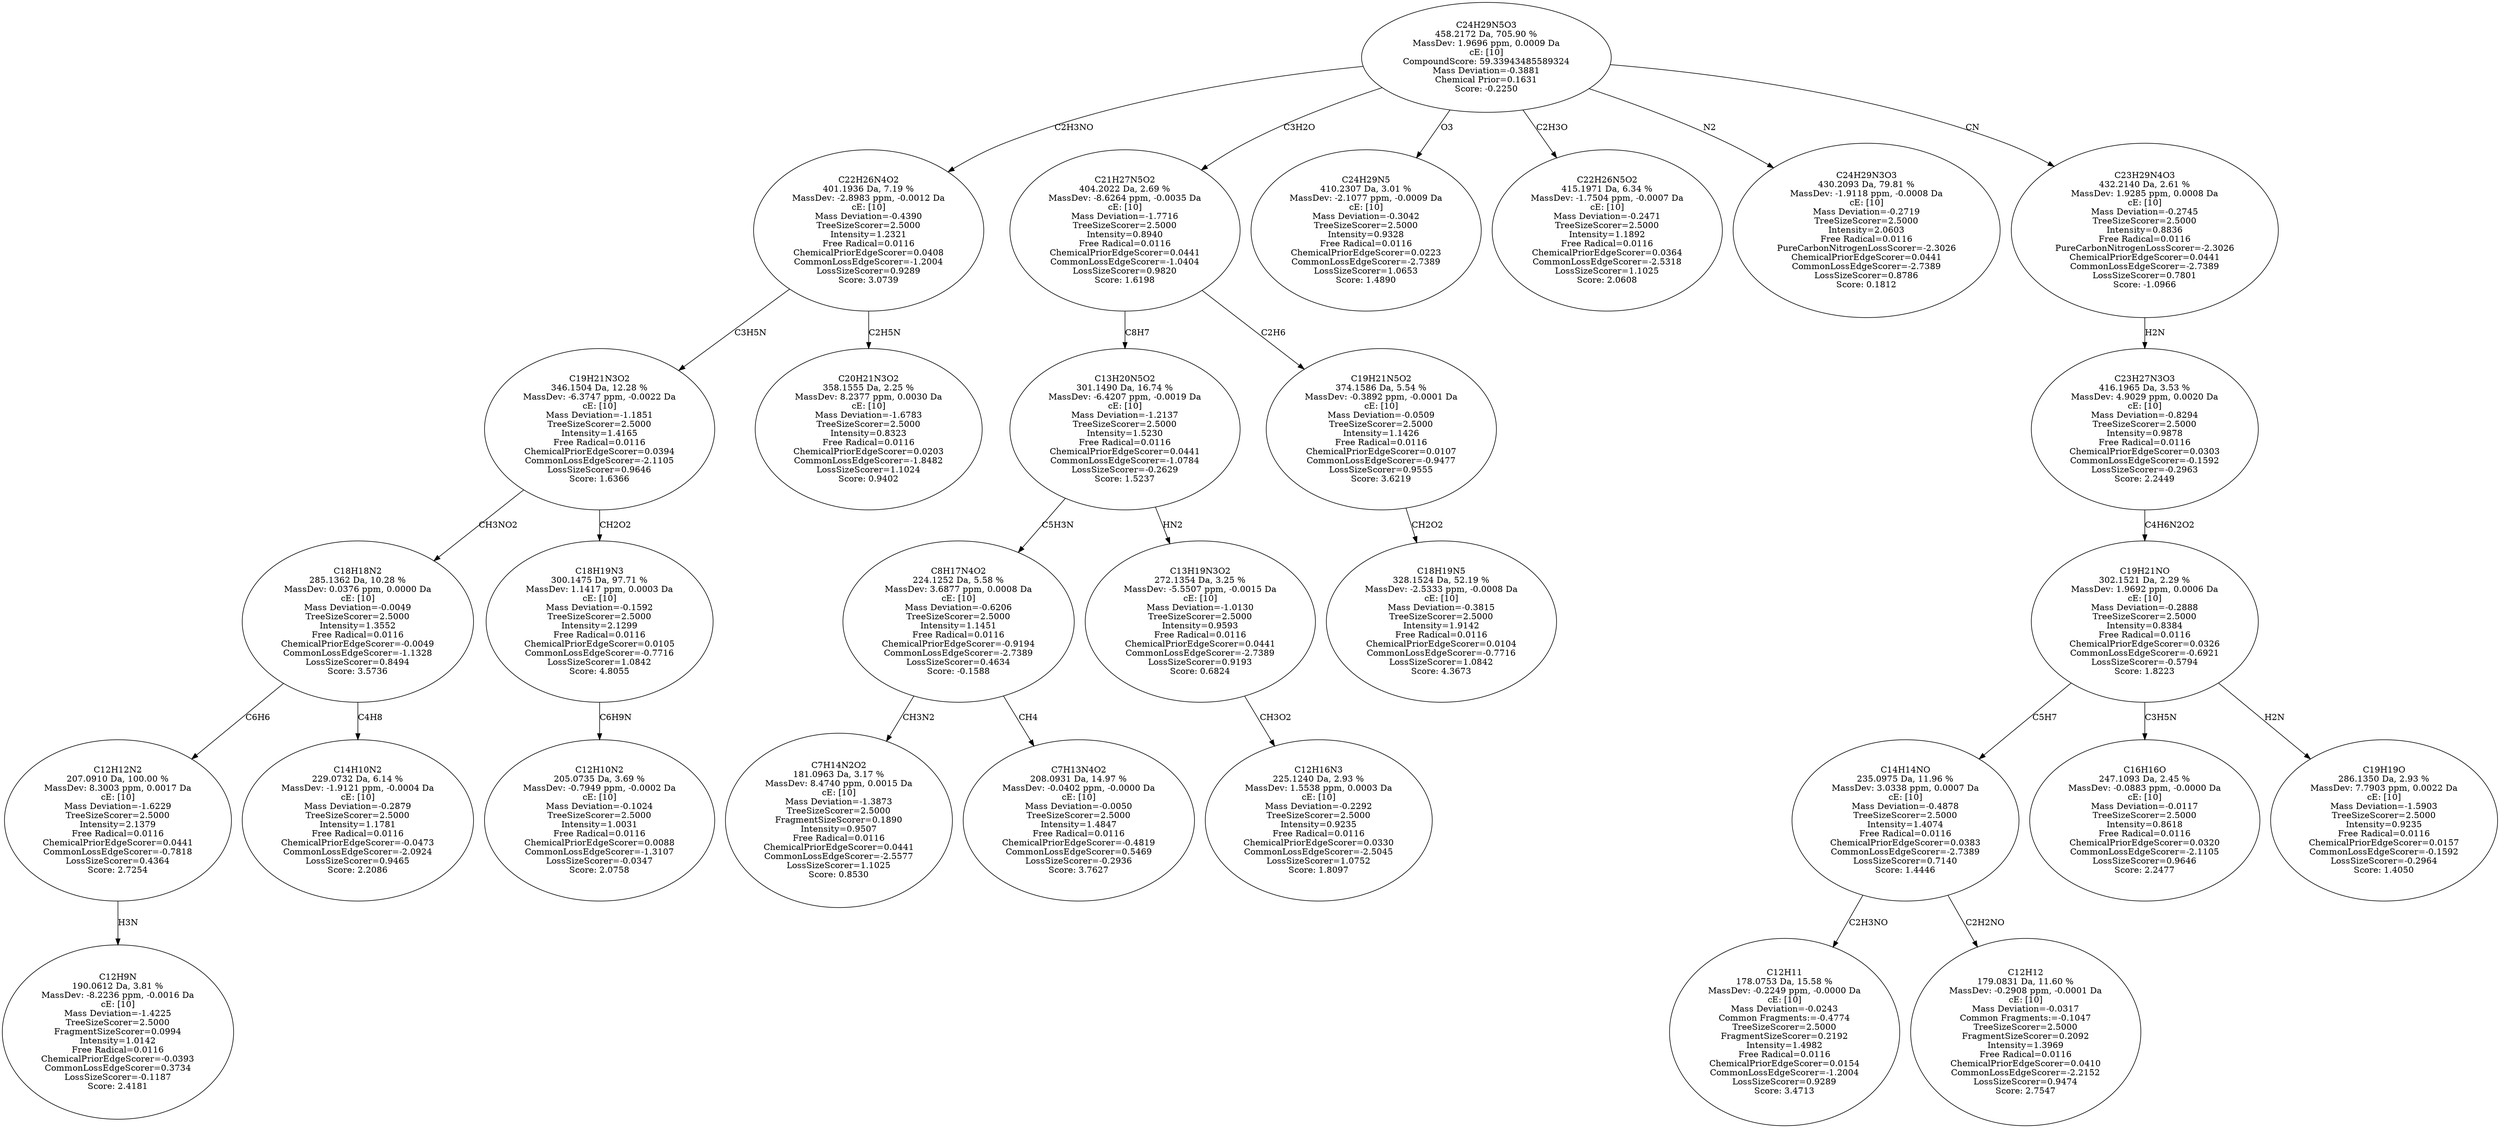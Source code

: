 strict digraph {
v1 [label="C12H9N\n190.0612 Da, 3.81 %\nMassDev: -8.2236 ppm, -0.0016 Da\ncE: [10]\nMass Deviation=-1.4225\nTreeSizeScorer=2.5000\nFragmentSizeScorer=0.0994\nIntensity=1.0142\nFree Radical=0.0116\nChemicalPriorEdgeScorer=-0.0393\nCommonLossEdgeScorer=0.3734\nLossSizeScorer=-0.1187\nScore: 2.4181"];
v2 [label="C12H12N2\n207.0910 Da, 100.00 %\nMassDev: 8.3003 ppm, 0.0017 Da\ncE: [10]\nMass Deviation=-1.6229\nTreeSizeScorer=2.5000\nIntensity=2.1379\nFree Radical=0.0116\nChemicalPriorEdgeScorer=0.0441\nCommonLossEdgeScorer=-0.7818\nLossSizeScorer=0.4364\nScore: 2.7254"];
v3 [label="C14H10N2\n229.0732 Da, 6.14 %\nMassDev: -1.9121 ppm, -0.0004 Da\ncE: [10]\nMass Deviation=-0.2879\nTreeSizeScorer=2.5000\nIntensity=1.1781\nFree Radical=0.0116\nChemicalPriorEdgeScorer=-0.0473\nCommonLossEdgeScorer=-2.0924\nLossSizeScorer=0.9465\nScore: 2.2086"];
v4 [label="C18H18N2\n285.1362 Da, 10.28 %\nMassDev: 0.0376 ppm, 0.0000 Da\ncE: [10]\nMass Deviation=-0.0049\nTreeSizeScorer=2.5000\nIntensity=1.3552\nFree Radical=0.0116\nChemicalPriorEdgeScorer=-0.0049\nCommonLossEdgeScorer=-1.1328\nLossSizeScorer=0.8494\nScore: 3.5736"];
v5 [label="C12H10N2\n205.0735 Da, 3.69 %\nMassDev: -0.7949 ppm, -0.0002 Da\ncE: [10]\nMass Deviation=-0.1024\nTreeSizeScorer=2.5000\nIntensity=1.0031\nFree Radical=0.0116\nChemicalPriorEdgeScorer=0.0088\nCommonLossEdgeScorer=-1.3107\nLossSizeScorer=-0.0347\nScore: 2.0758"];
v6 [label="C18H19N3\n300.1475 Da, 97.71 %\nMassDev: 1.1417 ppm, 0.0003 Da\ncE: [10]\nMass Deviation=-0.1592\nTreeSizeScorer=2.5000\nIntensity=2.1299\nFree Radical=0.0116\nChemicalPriorEdgeScorer=0.0105\nCommonLossEdgeScorer=-0.7716\nLossSizeScorer=1.0842\nScore: 4.8055"];
v7 [label="C19H21N3O2\n346.1504 Da, 12.28 %\nMassDev: -6.3747 ppm, -0.0022 Da\ncE: [10]\nMass Deviation=-1.1851\nTreeSizeScorer=2.5000\nIntensity=1.4165\nFree Radical=0.0116\nChemicalPriorEdgeScorer=0.0394\nCommonLossEdgeScorer=-2.1105\nLossSizeScorer=0.9646\nScore: 1.6366"];
v8 [label="C20H21N3O2\n358.1555 Da, 2.25 %\nMassDev: 8.2377 ppm, 0.0030 Da\ncE: [10]\nMass Deviation=-1.6783\nTreeSizeScorer=2.5000\nIntensity=0.8323\nFree Radical=0.0116\nChemicalPriorEdgeScorer=0.0203\nCommonLossEdgeScorer=-1.8482\nLossSizeScorer=1.1024\nScore: 0.9402"];
v9 [label="C22H26N4O2\n401.1936 Da, 7.19 %\nMassDev: -2.8983 ppm, -0.0012 Da\ncE: [10]\nMass Deviation=-0.4390\nTreeSizeScorer=2.5000\nIntensity=1.2321\nFree Radical=0.0116\nChemicalPriorEdgeScorer=0.0408\nCommonLossEdgeScorer=-1.2004\nLossSizeScorer=0.9289\nScore: 3.0739"];
v10 [label="C7H14N2O2\n181.0963 Da, 3.17 %\nMassDev: 8.4740 ppm, 0.0015 Da\ncE: [10]\nMass Deviation=-1.3873\nTreeSizeScorer=2.5000\nFragmentSizeScorer=0.1890\nIntensity=0.9507\nFree Radical=0.0116\nChemicalPriorEdgeScorer=0.0441\nCommonLossEdgeScorer=-2.5577\nLossSizeScorer=1.1025\nScore: 0.8530"];
v11 [label="C7H13N4O2\n208.0931 Da, 14.97 %\nMassDev: -0.0402 ppm, -0.0000 Da\ncE: [10]\nMass Deviation=-0.0050\nTreeSizeScorer=2.5000\nIntensity=1.4847\nFree Radical=0.0116\nChemicalPriorEdgeScorer=-0.4819\nCommonLossEdgeScorer=0.5469\nLossSizeScorer=-0.2936\nScore: 3.7627"];
v12 [label="C8H17N4O2\n224.1252 Da, 5.58 %\nMassDev: 3.6877 ppm, 0.0008 Da\ncE: [10]\nMass Deviation=-0.6206\nTreeSizeScorer=2.5000\nIntensity=1.1451\nFree Radical=0.0116\nChemicalPriorEdgeScorer=-0.9194\nCommonLossEdgeScorer=-2.7389\nLossSizeScorer=0.4634\nScore: -0.1588"];
v13 [label="C12H16N3\n225.1240 Da, 2.93 %\nMassDev: 1.5538 ppm, 0.0003 Da\ncE: [10]\nMass Deviation=-0.2292\nTreeSizeScorer=2.5000\nIntensity=0.9235\nFree Radical=0.0116\nChemicalPriorEdgeScorer=0.0330\nCommonLossEdgeScorer=-2.5045\nLossSizeScorer=1.0752\nScore: 1.8097"];
v14 [label="C13H19N3O2\n272.1354 Da, 3.25 %\nMassDev: -5.5507 ppm, -0.0015 Da\ncE: [10]\nMass Deviation=-1.0130\nTreeSizeScorer=2.5000\nIntensity=0.9593\nFree Radical=0.0116\nChemicalPriorEdgeScorer=0.0441\nCommonLossEdgeScorer=-2.7389\nLossSizeScorer=0.9193\nScore: 0.6824"];
v15 [label="C13H20N5O2\n301.1490 Da, 16.74 %\nMassDev: -6.4207 ppm, -0.0019 Da\ncE: [10]\nMass Deviation=-1.2137\nTreeSizeScorer=2.5000\nIntensity=1.5230\nFree Radical=0.0116\nChemicalPriorEdgeScorer=0.0441\nCommonLossEdgeScorer=-1.0784\nLossSizeScorer=-0.2629\nScore: 1.5237"];
v16 [label="C18H19N5\n328.1524 Da, 52.19 %\nMassDev: -2.5333 ppm, -0.0008 Da\ncE: [10]\nMass Deviation=-0.3815\nTreeSizeScorer=2.5000\nIntensity=1.9142\nFree Radical=0.0116\nChemicalPriorEdgeScorer=0.0104\nCommonLossEdgeScorer=-0.7716\nLossSizeScorer=1.0842\nScore: 4.3673"];
v17 [label="C19H21N5O2\n374.1586 Da, 5.54 %\nMassDev: -0.3892 ppm, -0.0001 Da\ncE: [10]\nMass Deviation=-0.0509\nTreeSizeScorer=2.5000\nIntensity=1.1426\nFree Radical=0.0116\nChemicalPriorEdgeScorer=0.0107\nCommonLossEdgeScorer=-0.9477\nLossSizeScorer=0.9555\nScore: 3.6219"];
v18 [label="C21H27N5O2\n404.2022 Da, 2.69 %\nMassDev: -8.6264 ppm, -0.0035 Da\ncE: [10]\nMass Deviation=-1.7716\nTreeSizeScorer=2.5000\nIntensity=0.8940\nFree Radical=0.0116\nChemicalPriorEdgeScorer=0.0441\nCommonLossEdgeScorer=-1.0404\nLossSizeScorer=0.9820\nScore: 1.6198"];
v19 [label="C24H29N5\n410.2307 Da, 3.01 %\nMassDev: -2.1077 ppm, -0.0009 Da\ncE: [10]\nMass Deviation=-0.3042\nTreeSizeScorer=2.5000\nIntensity=0.9328\nFree Radical=0.0116\nChemicalPriorEdgeScorer=0.0223\nCommonLossEdgeScorer=-2.7389\nLossSizeScorer=1.0653\nScore: 1.4890"];
v20 [label="C22H26N5O2\n415.1971 Da, 6.34 %\nMassDev: -1.7504 ppm, -0.0007 Da\ncE: [10]\nMass Deviation=-0.2471\nTreeSizeScorer=2.5000\nIntensity=1.1892\nFree Radical=0.0116\nChemicalPriorEdgeScorer=0.0364\nCommonLossEdgeScorer=-2.5318\nLossSizeScorer=1.1025\nScore: 2.0608"];
v21 [label="C24H29N3O3\n430.2093 Da, 79.81 %\nMassDev: -1.9118 ppm, -0.0008 Da\ncE: [10]\nMass Deviation=-0.2719\nTreeSizeScorer=2.5000\nIntensity=2.0603\nFree Radical=0.0116\nPureCarbonNitrogenLossScorer=-2.3026\nChemicalPriorEdgeScorer=0.0441\nCommonLossEdgeScorer=-2.7389\nLossSizeScorer=0.8786\nScore: 0.1812"];
v22 [label="C12H11\n178.0753 Da, 15.58 %\nMassDev: -0.2249 ppm, -0.0000 Da\ncE: [10]\nMass Deviation=-0.0243\nCommon Fragments:=-0.4774\nTreeSizeScorer=2.5000\nFragmentSizeScorer=0.2192\nIntensity=1.4982\nFree Radical=0.0116\nChemicalPriorEdgeScorer=0.0154\nCommonLossEdgeScorer=-1.2004\nLossSizeScorer=0.9289\nScore: 3.4713"];
v23 [label="C12H12\n179.0831 Da, 11.60 %\nMassDev: -0.2908 ppm, -0.0001 Da\ncE: [10]\nMass Deviation=-0.0317\nCommon Fragments:=-0.1047\nTreeSizeScorer=2.5000\nFragmentSizeScorer=0.2092\nIntensity=1.3969\nFree Radical=0.0116\nChemicalPriorEdgeScorer=0.0410\nCommonLossEdgeScorer=-2.2152\nLossSizeScorer=0.9474\nScore: 2.7547"];
v24 [label="C14H14NO\n235.0975 Da, 11.96 %\nMassDev: 3.0338 ppm, 0.0007 Da\ncE: [10]\nMass Deviation=-0.4878\nTreeSizeScorer=2.5000\nIntensity=1.4074\nFree Radical=0.0116\nChemicalPriorEdgeScorer=0.0383\nCommonLossEdgeScorer=-2.7389\nLossSizeScorer=0.7140\nScore: 1.4446"];
v25 [label="C16H16O\n247.1093 Da, 2.45 %\nMassDev: -0.0883 ppm, -0.0000 Da\ncE: [10]\nMass Deviation=-0.0117\nTreeSizeScorer=2.5000\nIntensity=0.8618\nFree Radical=0.0116\nChemicalPriorEdgeScorer=0.0320\nCommonLossEdgeScorer=-2.1105\nLossSizeScorer=0.9646\nScore: 2.2477"];
v26 [label="C19H19O\n286.1350 Da, 2.93 %\nMassDev: 7.7903 ppm, 0.0022 Da\ncE: [10]\nMass Deviation=-1.5903\nTreeSizeScorer=2.5000\nIntensity=0.9235\nFree Radical=0.0116\nChemicalPriorEdgeScorer=0.0157\nCommonLossEdgeScorer=-0.1592\nLossSizeScorer=-0.2964\nScore: 1.4050"];
v27 [label="C19H21NO\n302.1521 Da, 2.29 %\nMassDev: 1.9692 ppm, 0.0006 Da\ncE: [10]\nMass Deviation=-0.2888\nTreeSizeScorer=2.5000\nIntensity=0.8384\nFree Radical=0.0116\nChemicalPriorEdgeScorer=0.0326\nCommonLossEdgeScorer=-0.6921\nLossSizeScorer=-0.5794\nScore: 1.8223"];
v28 [label="C23H27N3O3\n416.1965 Da, 3.53 %\nMassDev: 4.9029 ppm, 0.0020 Da\ncE: [10]\nMass Deviation=-0.8294\nTreeSizeScorer=2.5000\nIntensity=0.9878\nFree Radical=0.0116\nChemicalPriorEdgeScorer=0.0303\nCommonLossEdgeScorer=-0.1592\nLossSizeScorer=-0.2963\nScore: 2.2449"];
v29 [label="C23H29N4O3\n432.2140 Da, 2.61 %\nMassDev: 1.9285 ppm, 0.0008 Da\ncE: [10]\nMass Deviation=-0.2745\nTreeSizeScorer=2.5000\nIntensity=0.8836\nFree Radical=0.0116\nPureCarbonNitrogenLossScorer=-2.3026\nChemicalPriorEdgeScorer=0.0441\nCommonLossEdgeScorer=-2.7389\nLossSizeScorer=0.7801\nScore: -1.0966"];
v30 [label="C24H29N5O3\n458.2172 Da, 705.90 %\nMassDev: 1.9696 ppm, 0.0009 Da\ncE: [10]\nCompoundScore: 59.33943485589324\nMass Deviation=-0.3881\nChemical Prior=0.1631\nScore: -0.2250"];
v2 -> v1 [label="H3N"];
v4 -> v2 [label="C6H6"];
v4 -> v3 [label="C4H8"];
v7 -> v4 [label="CH3NO2"];
v6 -> v5 [label="C6H9N"];
v7 -> v6 [label="CH2O2"];
v9 -> v7 [label="C3H5N"];
v9 -> v8 [label="C2H5N"];
v30 -> v9 [label="C2H3NO"];
v12 -> v10 [label="CH3N2"];
v12 -> v11 [label="CH4"];
v15 -> v12 [label="C5H3N"];
v14 -> v13 [label="CH3O2"];
v15 -> v14 [label="HN2"];
v18 -> v15 [label="C8H7"];
v17 -> v16 [label="CH2O2"];
v18 -> v17 [label="C2H6"];
v30 -> v18 [label="C3H2O"];
v30 -> v19 [label="O3"];
v30 -> v20 [label="C2H3O"];
v30 -> v21 [label="N2"];
v24 -> v22 [label="C2H3NO"];
v24 -> v23 [label="C2H2NO"];
v27 -> v24 [label="C5H7"];
v27 -> v25 [label="C3H5N"];
v27 -> v26 [label="H2N"];
v28 -> v27 [label="C4H6N2O2"];
v29 -> v28 [label="H2N"];
v30 -> v29 [label="CN"];
}